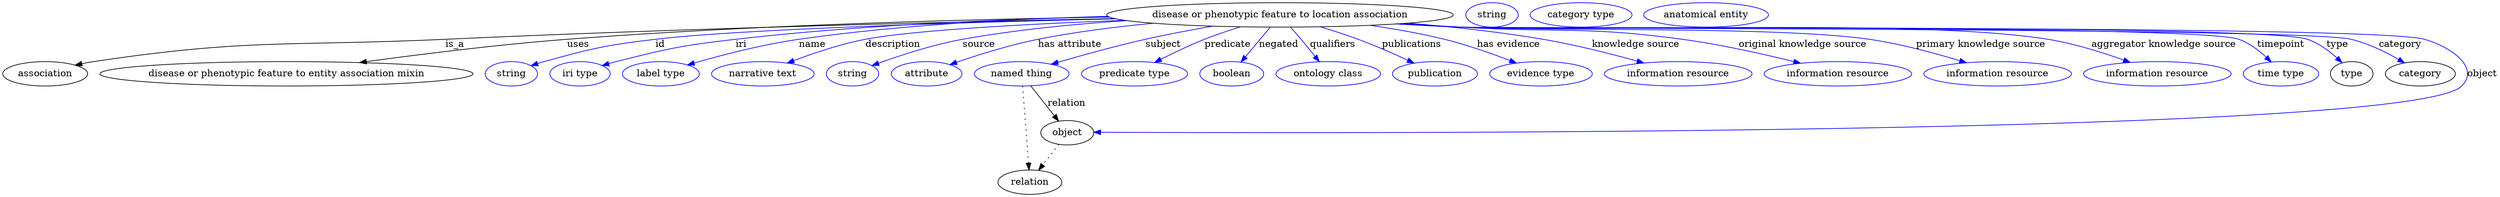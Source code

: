 digraph {
	graph [bb="0,0,3667.4,283"];
	node [label="\N"];
	"disease or phenotypic feature to location association"	[height=0.5,
		label="disease or phenotypic feature to location association",
		pos="1877.4,265",
		width=7.0771];
	association	[height=0.5,
		pos="62.394,178",
		width=1.7332];
	"disease or phenotypic feature to location association" -> association	[label=is_a,
		lp="665.39,221.5",
		pos="e,106.72,190.7 1634.2,259.58 1386.8,254.49 992.26,244.74 651.39,229 421.39,218.38 362.13,229.91 134.39,196 128.62,195.14 122.62,\
194.05 116.66,192.84"];
	"disease or phenotypic feature to entity association mixin"	[height=0.5,
		pos="417.39,178",
		width=7.6188];
	"disease or phenotypic feature to location association" -> "disease or phenotypic feature to entity association mixin"	[label=uses,
		lp="846.89,221.5",
		pos="e,524.97,194.63 1626.6,261.74 1414.3,258.36 1102.1,249.95 830.39,229 730.5,221.3 617.61,207.26 535.13,196.02"];
	id	[color=blue,
		height=0.5,
		label=string,
		pos="748.39,178",
		width=1.0652];
	"disease or phenotypic feature to location association" -> id	[color=blue,
		label=id,
		lp="967.39,221.5",
		pos="e,777.37,190.01 1636.1,259.17 1409.2,253.83 1086.1,243.95 960.39,229 886.56,220.22 868.06,215.79 796.39,196 793.28,195.14 790.08,\
194.18 786.89,193.17",
		style=solid];
	iri	[color=blue,
		height=0.5,
		label="iri type",
		pos="849.39,178",
		width=1.2277];
	"disease or phenotypic feature to location association" -> iri	[color=blue,
		label=iri,
		lp="1085.4,221.5",
		pos="e,882.01,190.16 1625.3,262.17 1467.5,258.75 1260,250.11 1077.4,229 998.77,219.91 979.11,215.46 902.39,196 898.97,195.13 895.43,194.16 \
891.9,193.14",
		style=solid];
	name	[color=blue,
		height=0.5,
		label="label type",
		pos="968.39,178",
		width=1.5707];
	"disease or phenotypic feature to location association" -> name	[color=blue,
		label=name,
		lp="1189.4,221.5",
		pos="e,1007.2,191.1 1646.8,257.34 1476.1,251.51 1258.3,241.94 1169.4,229 1116.6,221.31 1057.4,205.73 1017.1,193.99",
		style=solid];
	description	[color=blue,
		height=0.5,
		label="narrative text",
		pos="1118.4,178",
		width=2.0943];
	"disease or phenotypic feature to location association" -> description	[color=blue,
		label=description,
		lp="1307.9,221.5",
		pos="e,1154.1,193.99 1648,257.16 1506.3,251.7 1338.3,242.67 1267.4,229 1231.6,222.11 1192.7,208.82 1163.6,197.67",
		style=solid];
	source	[color=blue,
		height=0.5,
		label=string,
		pos="1250.4,178",
		width=1.0652];
	"disease or phenotypic feature to location association" -> source	[color=blue,
		label=source,
		lp="1434.4,221.5",
		pos="e,1278.8,190.21 1651.7,256.64 1574.7,251.6 1488.4,243.15 1410.4,229 1367.6,221.23 1320.2,205.48 1288.2,193.72",
		style=solid];
	"has attribute"	[color=blue,
		height=0.5,
		label=attribute,
		pos="1358.4,178",
		width=1.4443];
	"disease or phenotypic feature to location association" -> "has attribute"	[color=blue,
		label="has attribute",
		lp="1568.4,221.5",
		pos="e,1392.5,191.66 1690.7,252.71 1635.8,247.49 1575.9,239.92 1521.4,229 1480.2,220.75 1434.6,206.29 1402.2,195.04",
		style=solid];
	subject	[color=blue,
		height=0.5,
		label="named thing",
		pos="1498.4,178",
		width=1.9318];
	"disease or phenotypic feature to location association" -> subject	[color=blue,
		label=subject,
		lp="1705.4,221.5",
		pos="e,1541.6,192.18 1778.3,248.38 1746.6,242.87 1711.4,236.23 1679.4,229 1635.9,219.18 1587.3,205.6 1551.4,195.07",
		style=solid];
	predicate	[color=blue,
		height=0.5,
		label="predicate type",
		pos="1664.4,178",
		width=2.1665];
	"disease or phenotypic feature to location association" -> predicate	[color=blue,
		label=predicate,
		lp="1800.4,221.5",
		pos="e,1693.8,194.86 1819.2,247.46 1802,242.09 1783.3,235.76 1766.4,229 1744.8,220.37 1721.5,209.11 1702.7,199.45",
		style=solid];
	negated	[color=blue,
		height=0.5,
		label=boolean,
		pos="1807.4,178",
		width=1.2999];
	"disease or phenotypic feature to location association" -> negated	[color=blue,
		label=negated,
		lp="1876.4,221.5",
		pos="e,1820.8,195.31 1863.2,246.8 1852.9,234.23 1838.7,217.01 1827.2,203.08",
		style=solid];
	qualifiers	[color=blue,
		height=0.5,
		label="ontology class",
		pos="1948.4,178",
		width=2.1304];
	"disease or phenotypic feature to location association" -> qualifiers	[color=blue,
		label=qualifiers,
		lp="1955.9,221.5",
		pos="e,1935.7,195.93 1893.6,246.79 1898.8,241.2 1904.4,234.91 1909.4,229 1916.1,221.01 1923.3,212.07 1929.5,203.97",
		style=solid];
	publications	[color=blue,
		height=0.5,
		label=publication,
		pos="2105.4,178",
		width=1.7332];
	"disease or phenotypic feature to location association" -> publications	[color=blue,
		label=publications,
		lp="2072.4,221.5",
		pos="e,2074.9,193.86 1937.5,247.45 1955.6,242.03 1975.5,235.68 1993.4,229 2017.8,219.91 2044.4,208.1 2065.6,198.24",
		style=solid];
	"has evidence"	[color=blue,
		height=0.5,
		label="evidence type",
		pos="2261.4,178",
		width=2.0943];
	"disease or phenotypic feature to location association" -> "has evidence"	[color=blue,
		label="has evidence",
		lp="2214.9,221.5",
		pos="e,2225.5,193.96 2010.7,249.63 2046.6,244.45 2085.2,237.68 2120.4,229 2153,220.96 2188.5,208.31 2215.8,197.75",
		style=solid];
	"knowledge source"	[color=blue,
		height=0.5,
		label="information resource",
		pos="2463.4,178",
		width=3.015];
	"disease or phenotypic feature to location association" -> "knowledge source"	[color=blue,
		label="knowledge source",
		lp="2401.9,221.5",
		pos="e,2413,194.07 2066.6,252.93 2130.1,247.63 2201.1,239.96 2265.4,229 2312.1,221.05 2363.9,207.79 2402.9,196.92",
		style=solid];
	"original knowledge source"	[color=blue,
		height=0.5,
		label="information resource",
		pos="2698.4,178",
		width=3.015];
	"disease or phenotypic feature to location association" -> "original knowledge source"	[color=blue,
		label="original knowledge source",
		lp="2647.4,221.5",
		pos="e,2643.6,193.64 2057,252.2 2085.3,250.41 2114.1,248.62 2141.4,247 2287.6,238.29 2325.3,248.75 2470.4,229 2526.1,221.41 2588.5,207.35 \
2633.8,196.07",
		style=solid];
	"primary knowledge source"	[color=blue,
		height=0.5,
		label="information resource",
		pos="2933.4,178",
		width=3.015];
	"disease or phenotypic feature to location association" -> "primary knowledge source"	[color=blue,
		label="primary knowledge source",
		lp="2914.4,221.5",
		pos="e,2887.7,194.34 2052.4,251.88 2082.1,250.07 2112.6,248.36 2141.4,247 2275.5,240.68 2612.5,248.38 2745.4,229 2790.8,222.38 2841,208.7 \
2878,197.32",
		style=solid];
	"aggregator knowledge source"	[color=blue,
		height=0.5,
		label="information resource",
		pos="3168.4,178",
		width=3.015];
	"disease or phenotypic feature to location association" -> "aggregator knowledge source"	[color=blue,
		label="aggregator knowledge source",
		lp="3180.9,221.5",
		pos="e,3130,194.85 2050.6,251.76 2080.8,249.93 2112,248.25 2141.4,247 2238.2,242.89 2917.8,245.05 3013.4,229 3050.3,222.81 3090.4,209.68 \
3120.6,198.43",
		style=solid];
	timepoint	[color=blue,
		height=0.5,
		label="time type",
		pos="3350.4,178",
		width=1.5346];
	"disease or phenotypic feature to location association" -> timepoint	[color=blue,
		label=timepoint,
		lp="3352.4,221.5",
		pos="e,3336.3,195.93 2049.5,251.7 2080.1,249.86 2111.7,248.19 2141.4,247 2205.2,244.45 3231.6,251.47 3291.4,229 3305.6,223.66 3318.8,\
213.27 3329.1,203.34",
		style=solid];
	type	[height=0.5,
		pos="3454.4,178",
		width=0.86659];
	"disease or phenotypic feature to location association" -> type	[color=blue,
		label=type,
		lp="3434.4,221.5",
		pos="e,3440.6,194.48 2049.2,251.69 2079.9,249.85 2111.6,248.17 2141.4,247 2210.8,244.27 3326,252.33 3391.4,229 3407.2,223.36 3422.1,211.99 \
3433.4,201.51",
		style=solid];
	category	[height=0.5,
		pos="3555.4,178",
		width=1.4263];
	"disease or phenotypic feature to location association" -> category	[color=blue,
		label=category,
		lp="3526.9,221.5",
		pos="e,3532.1,194.32 2049.2,251.68 2079.9,249.83 2111.6,248.16 2141.4,247 2214.3,244.16 3383.5,246.11 3454.4,229 3478.9,223.1 3504.2,\
210.5 3523.4,199.43",
		style=solid];
	object	[height=0.5,
		pos="1565.4,91",
		width=1.0832];
	"disease or phenotypic feature to location association" -> object	[color=blue,
		label=object,
		lp="3645.4,178",
		pos="e,1604.4,91.773 2048.8,251.67 2079.6,249.82 2111.4,248.15 2141.4,247 2220.3,243.96 3486.6,251.18 3562.4,229 3599.5,218.14 3642.3,\
187.79 3615.4,160 3543.6,85.817 1920,90.231 1614.7,91.721",
		style=solid];
	subject -> object	[label=relation,
		lp="1564.4,134.5",
		pos="e,1552.6,108.18 1511.6,160.21 1521.5,147.71 1535.1,130.45 1546.1,116.43"];
	relation	[height=0.5,
		pos="1510.4,18",
		width=1.2999];
	subject -> relation	[pos="e,1509.1,36.188 1499.7,159.79 1501.8,132.48 1505.8,78.994 1508.3,46.38",
		style=dotted];
	association_type	[color=blue,
		height=0.5,
		label=string,
		pos="2188.4,265",
		width=1.0652];
	association_category	[color=blue,
		height=0.5,
		label="category type",
		pos="2319.4,265",
		width=2.0762];
	object -> relation	[pos="e,1523.2,35.54 1552.9,73.889 1546,64.939 1537.2,53.617 1529.4,43.584",
		style=dotted];
	"disease or phenotypic feature to location association_object"	[color=blue,
		height=0.5,
		label="anatomical entity",
		pos="2503.4,265",
		width=2.5456];
}
